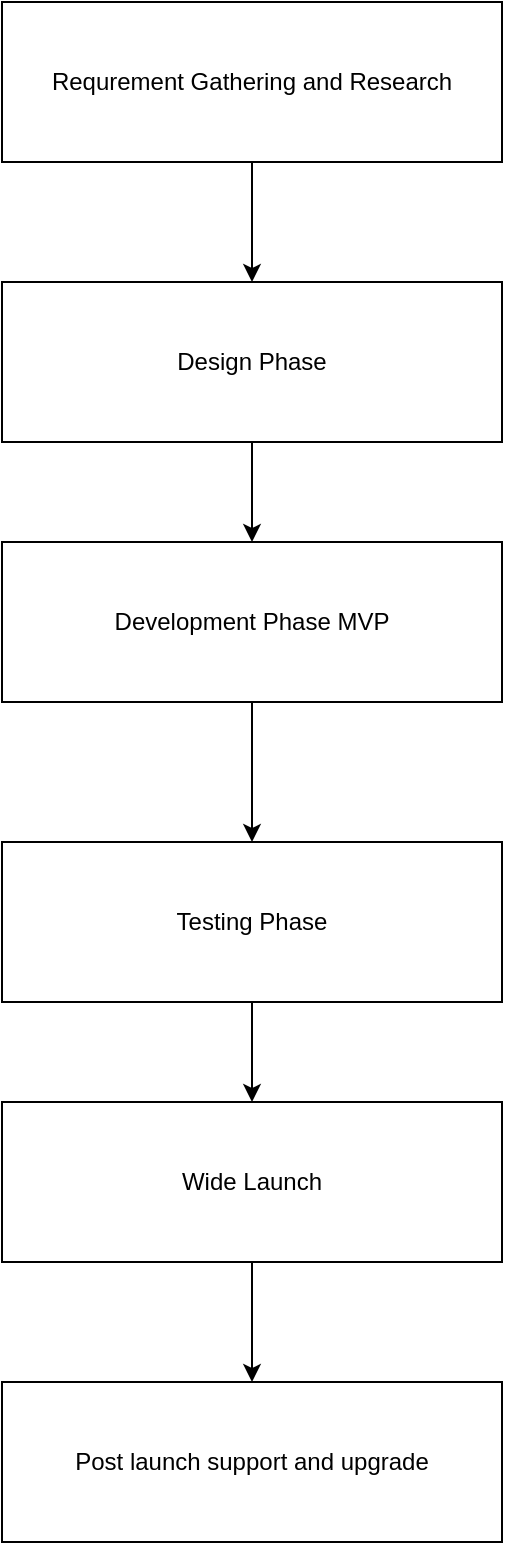 <mxfile version="25.0.3">
  <diagram name="Page-1" id="lBoi2pPofl5Tr8WHW0-m">
    <mxGraphModel dx="1615" dy="923" grid="1" gridSize="10" guides="1" tooltips="1" connect="1" arrows="1" fold="1" page="1" pageScale="1" pageWidth="850" pageHeight="1100" math="0" shadow="0">
      <root>
        <mxCell id="0" />
        <mxCell id="1" parent="0" />
        <mxCell id="fqoP-xQqPO7f5L640V4m-5" style="edgeStyle=orthogonalEdgeStyle;rounded=0;orthogonalLoop=1;jettySize=auto;html=1;" edge="1" parent="1" source="fqoP-xQqPO7f5L640V4m-1" target="fqoP-xQqPO7f5L640V4m-2">
          <mxGeometry relative="1" as="geometry" />
        </mxCell>
        <mxCell id="fqoP-xQqPO7f5L640V4m-1" value="Requrement Gathering and Research" style="rounded=0;whiteSpace=wrap;html=1;" vertex="1" parent="1">
          <mxGeometry x="310" y="90" width="250" height="80" as="geometry" />
        </mxCell>
        <mxCell id="fqoP-xQqPO7f5L640V4m-6" style="edgeStyle=orthogonalEdgeStyle;rounded=0;orthogonalLoop=1;jettySize=auto;html=1;entryX=0.5;entryY=0;entryDx=0;entryDy=0;" edge="1" parent="1" source="fqoP-xQqPO7f5L640V4m-2" target="fqoP-xQqPO7f5L640V4m-3">
          <mxGeometry relative="1" as="geometry" />
        </mxCell>
        <mxCell id="fqoP-xQqPO7f5L640V4m-2" value="Design Phase" style="rounded=0;whiteSpace=wrap;html=1;" vertex="1" parent="1">
          <mxGeometry x="310" y="230" width="250" height="80" as="geometry" />
        </mxCell>
        <mxCell id="fqoP-xQqPO7f5L640V4m-7" style="edgeStyle=orthogonalEdgeStyle;rounded=0;orthogonalLoop=1;jettySize=auto;html=1;" edge="1" parent="1" source="fqoP-xQqPO7f5L640V4m-3" target="fqoP-xQqPO7f5L640V4m-4">
          <mxGeometry relative="1" as="geometry" />
        </mxCell>
        <mxCell id="fqoP-xQqPO7f5L640V4m-3" value="Development Phase MVP" style="rounded=0;whiteSpace=wrap;html=1;" vertex="1" parent="1">
          <mxGeometry x="310" y="360" width="250" height="80" as="geometry" />
        </mxCell>
        <mxCell id="fqoP-xQqPO7f5L640V4m-10" style="edgeStyle=orthogonalEdgeStyle;rounded=0;orthogonalLoop=1;jettySize=auto;html=1;entryX=0.5;entryY=0;entryDx=0;entryDy=0;" edge="1" parent="1" source="fqoP-xQqPO7f5L640V4m-4" target="fqoP-xQqPO7f5L640V4m-8">
          <mxGeometry relative="1" as="geometry" />
        </mxCell>
        <mxCell id="fqoP-xQqPO7f5L640V4m-4" value="Testing Phase" style="rounded=0;whiteSpace=wrap;html=1;" vertex="1" parent="1">
          <mxGeometry x="310" y="510" width="250" height="80" as="geometry" />
        </mxCell>
        <mxCell id="fqoP-xQqPO7f5L640V4m-11" style="edgeStyle=orthogonalEdgeStyle;rounded=0;orthogonalLoop=1;jettySize=auto;html=1;entryX=0.5;entryY=0;entryDx=0;entryDy=0;" edge="1" parent="1" source="fqoP-xQqPO7f5L640V4m-8" target="fqoP-xQqPO7f5L640V4m-9">
          <mxGeometry relative="1" as="geometry" />
        </mxCell>
        <mxCell id="fqoP-xQqPO7f5L640V4m-8" value="Wide Launch" style="rounded=0;whiteSpace=wrap;html=1;" vertex="1" parent="1">
          <mxGeometry x="310" y="640" width="250" height="80" as="geometry" />
        </mxCell>
        <mxCell id="fqoP-xQqPO7f5L640V4m-9" value="Post launch support and upgrade" style="rounded=0;whiteSpace=wrap;html=1;" vertex="1" parent="1">
          <mxGeometry x="310" y="780" width="250" height="80" as="geometry" />
        </mxCell>
      </root>
    </mxGraphModel>
  </diagram>
</mxfile>
